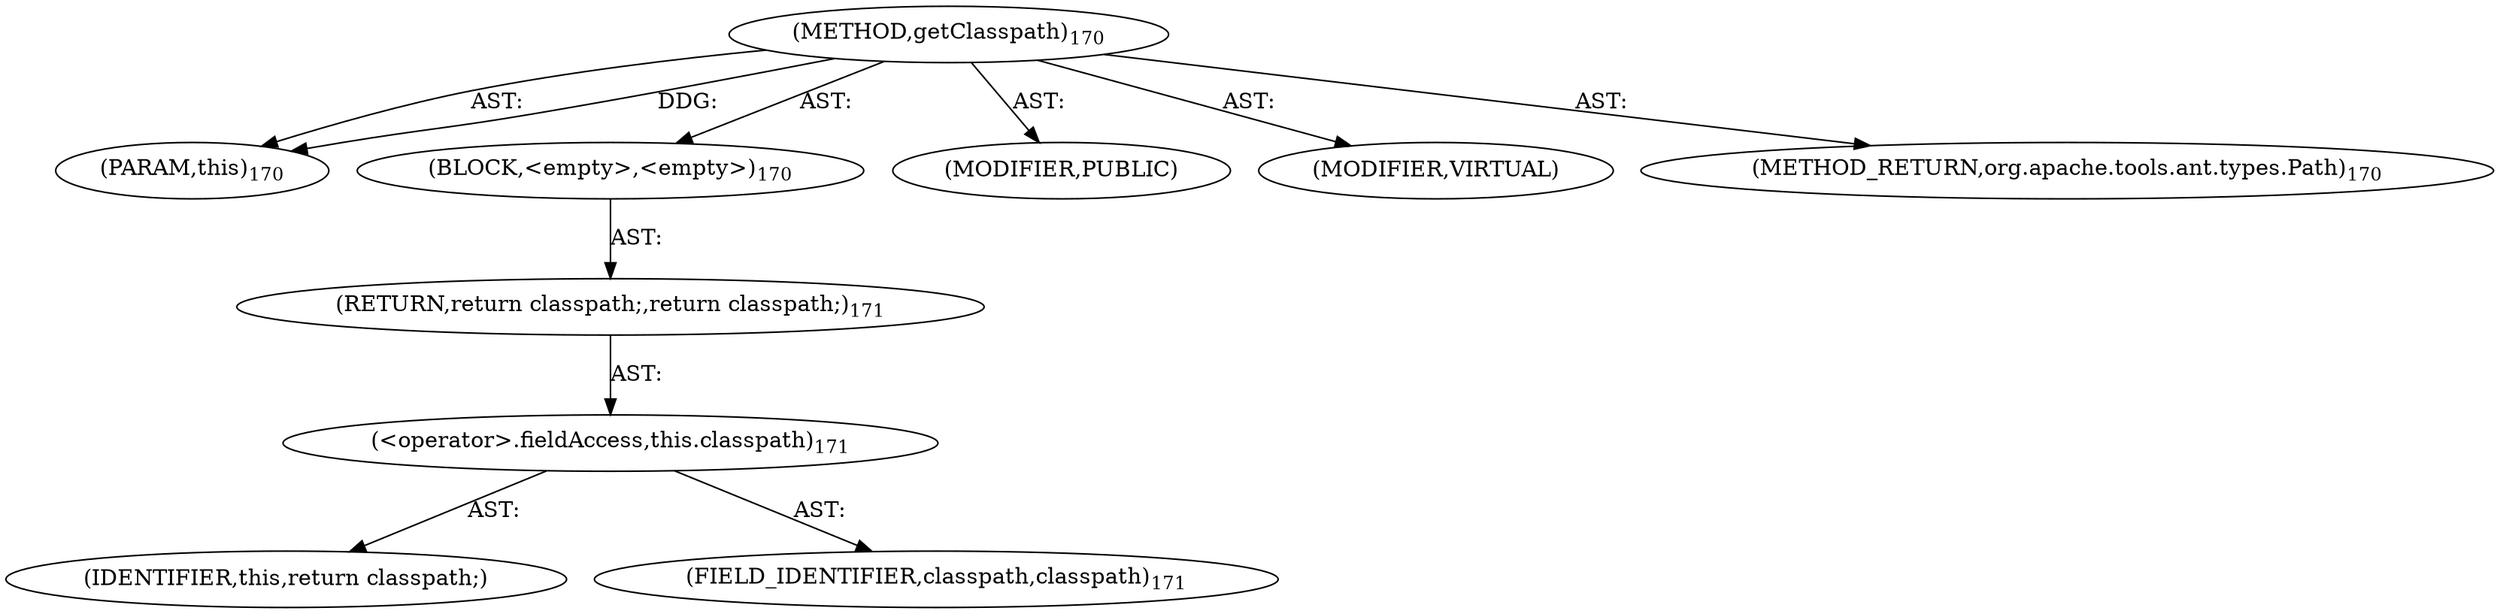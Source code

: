 digraph "getClasspath" {  
"111669149702" [label = <(METHOD,getClasspath)<SUB>170</SUB>> ]
"115964117003" [label = <(PARAM,this)<SUB>170</SUB>> ]
"25769803789" [label = <(BLOCK,&lt;empty&gt;,&lt;empty&gt;)<SUB>170</SUB>> ]
"146028888066" [label = <(RETURN,return classpath;,return classpath;)<SUB>171</SUB>> ]
"30064771109" [label = <(&lt;operator&gt;.fieldAccess,this.classpath)<SUB>171</SUB>> ]
"68719476761" [label = <(IDENTIFIER,this,return classpath;)> ]
"55834574858" [label = <(FIELD_IDENTIFIER,classpath,classpath)<SUB>171</SUB>> ]
"133143986195" [label = <(MODIFIER,PUBLIC)> ]
"133143986196" [label = <(MODIFIER,VIRTUAL)> ]
"128849018886" [label = <(METHOD_RETURN,org.apache.tools.ant.types.Path)<SUB>170</SUB>> ]
  "111669149702" -> "115964117003"  [ label = "AST: "] 
  "111669149702" -> "25769803789"  [ label = "AST: "] 
  "111669149702" -> "133143986195"  [ label = "AST: "] 
  "111669149702" -> "133143986196"  [ label = "AST: "] 
  "111669149702" -> "128849018886"  [ label = "AST: "] 
  "25769803789" -> "146028888066"  [ label = "AST: "] 
  "146028888066" -> "30064771109"  [ label = "AST: "] 
  "30064771109" -> "68719476761"  [ label = "AST: "] 
  "30064771109" -> "55834574858"  [ label = "AST: "] 
  "111669149702" -> "115964117003"  [ label = "DDG: "] 
}

